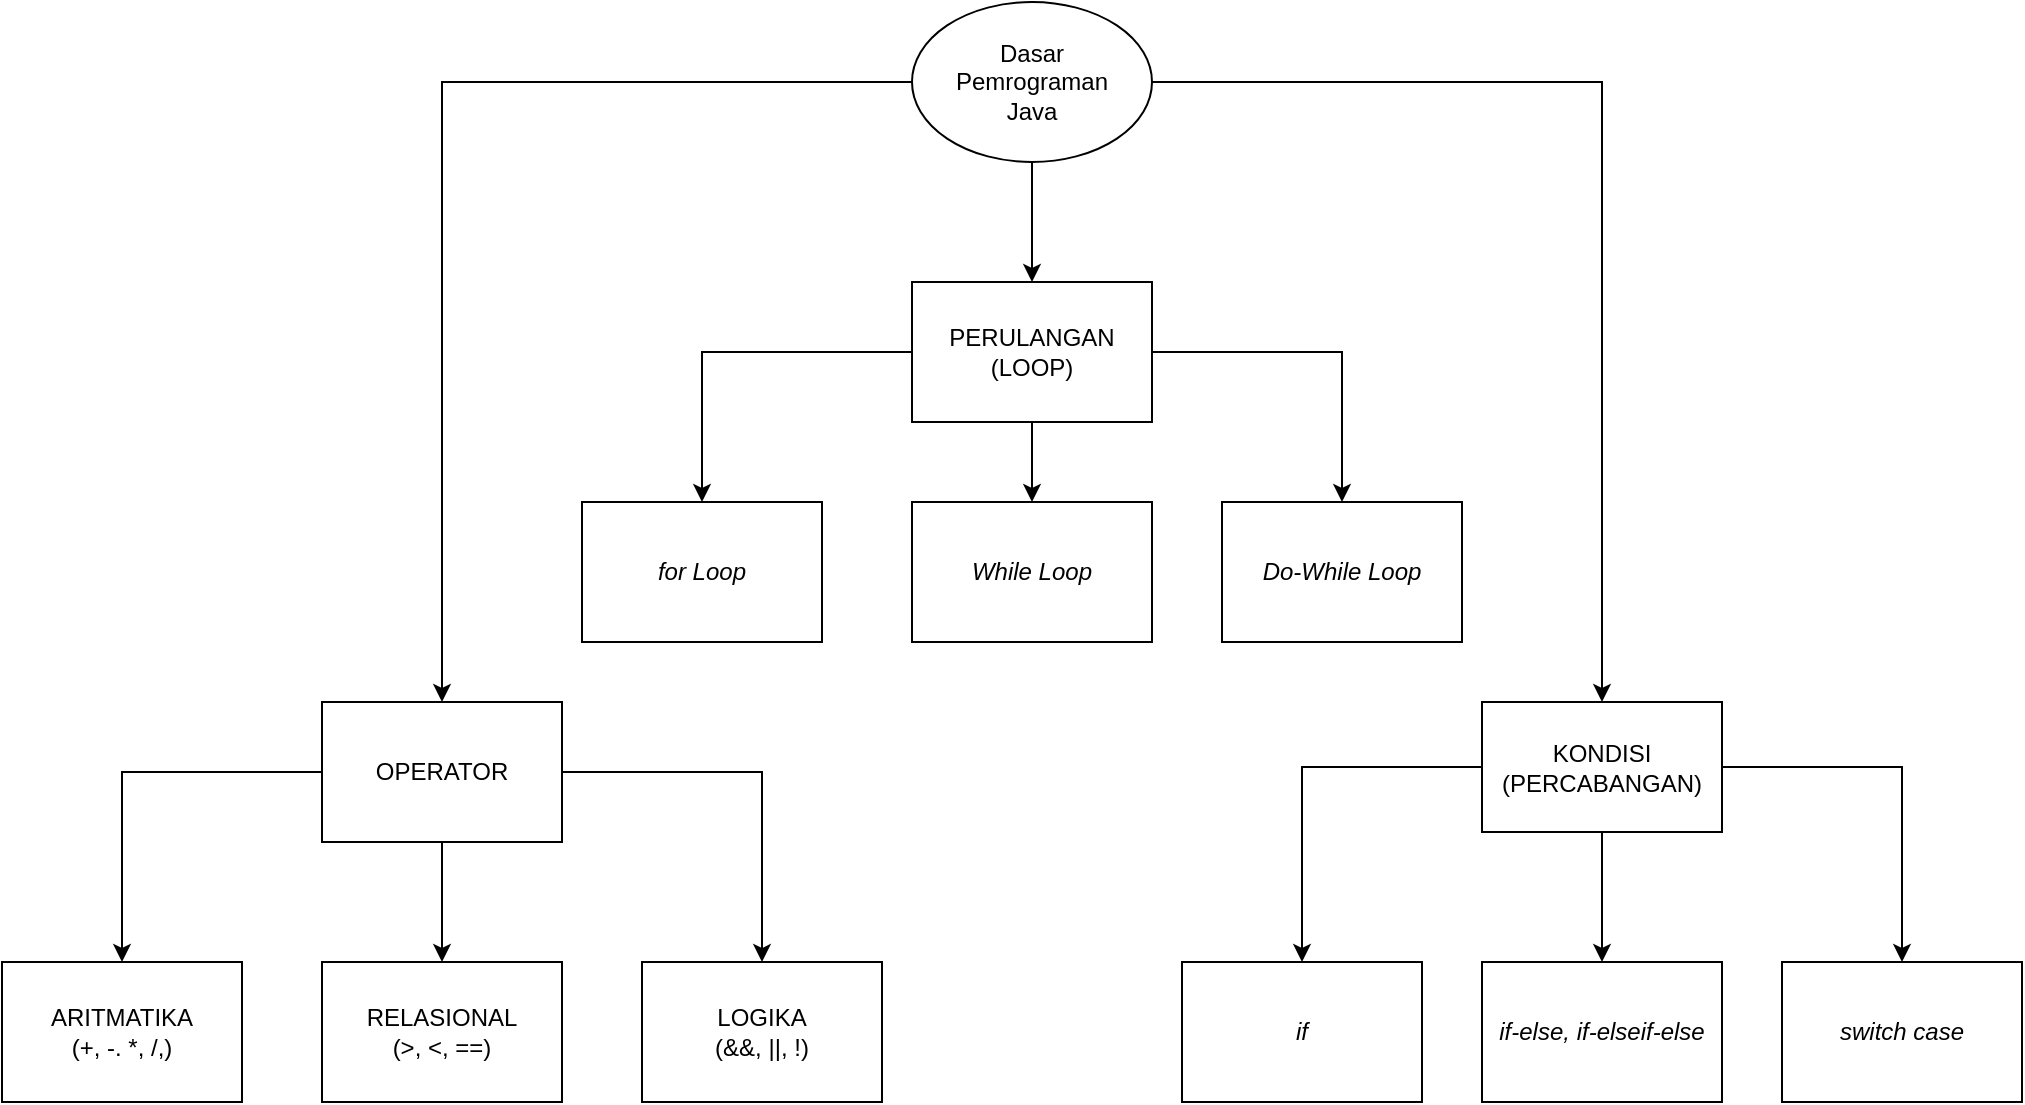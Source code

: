 <mxfile version="28.2.5">
  <diagram name="Page-1" id="fDm9Et9U6eZoXAQ4sLHh">
    <mxGraphModel dx="2151" dy="702" grid="1" gridSize="10" guides="1" tooltips="1" connect="1" arrows="1" fold="1" page="1" pageScale="1" pageWidth="850" pageHeight="1100" math="0" shadow="0">
      <root>
        <mxCell id="0" />
        <mxCell id="1" parent="0" />
        <mxCell id="E1bqKEMmcaAzedTkHrK5-3" value="" style="edgeStyle=orthogonalEdgeStyle;rounded=0;orthogonalLoop=1;jettySize=auto;html=1;" edge="1" parent="1" source="E1bqKEMmcaAzedTkHrK5-1" target="E1bqKEMmcaAzedTkHrK5-2">
          <mxGeometry relative="1" as="geometry" />
        </mxCell>
        <mxCell id="E1bqKEMmcaAzedTkHrK5-11" value="" style="edgeStyle=orthogonalEdgeStyle;rounded=0;orthogonalLoop=1;jettySize=auto;html=1;" edge="1" parent="1" source="E1bqKEMmcaAzedTkHrK5-1" target="E1bqKEMmcaAzedTkHrK5-10">
          <mxGeometry relative="1" as="geometry" />
        </mxCell>
        <mxCell id="E1bqKEMmcaAzedTkHrK5-13" value="" style="edgeStyle=orthogonalEdgeStyle;rounded=0;orthogonalLoop=1;jettySize=auto;html=1;" edge="1" parent="1" source="E1bqKEMmcaAzedTkHrK5-1" target="E1bqKEMmcaAzedTkHrK5-12">
          <mxGeometry relative="1" as="geometry" />
        </mxCell>
        <mxCell id="E1bqKEMmcaAzedTkHrK5-1" value="Dasar&lt;div&gt;Pemrograman&lt;/div&gt;&lt;div&gt;Java&lt;/div&gt;" style="ellipse;whiteSpace=wrap;html=1;" vertex="1" parent="1">
          <mxGeometry x="365" y="70" width="120" height="80" as="geometry" />
        </mxCell>
        <mxCell id="E1bqKEMmcaAzedTkHrK5-5" value="" style="edgeStyle=orthogonalEdgeStyle;rounded=0;orthogonalLoop=1;jettySize=auto;html=1;" edge="1" parent="1" source="E1bqKEMmcaAzedTkHrK5-2" target="E1bqKEMmcaAzedTkHrK5-4">
          <mxGeometry relative="1" as="geometry" />
        </mxCell>
        <mxCell id="E1bqKEMmcaAzedTkHrK5-7" value="" style="edgeStyle=orthogonalEdgeStyle;rounded=0;orthogonalLoop=1;jettySize=auto;html=1;" edge="1" parent="1" source="E1bqKEMmcaAzedTkHrK5-2" target="E1bqKEMmcaAzedTkHrK5-6">
          <mxGeometry relative="1" as="geometry" />
        </mxCell>
        <mxCell id="E1bqKEMmcaAzedTkHrK5-9" value="" style="edgeStyle=orthogonalEdgeStyle;rounded=0;orthogonalLoop=1;jettySize=auto;html=1;" edge="1" parent="1" source="E1bqKEMmcaAzedTkHrK5-2" target="E1bqKEMmcaAzedTkHrK5-8">
          <mxGeometry relative="1" as="geometry" />
        </mxCell>
        <mxCell id="E1bqKEMmcaAzedTkHrK5-2" value="PERULANGAN&lt;div&gt;(LOOP)&lt;/div&gt;" style="whiteSpace=wrap;html=1;" vertex="1" parent="1">
          <mxGeometry x="365" y="210" width="120" height="70" as="geometry" />
        </mxCell>
        <mxCell id="E1bqKEMmcaAzedTkHrK5-4" value="&lt;i&gt;Do-While Loop&lt;/i&gt;" style="whiteSpace=wrap;html=1;" vertex="1" parent="1">
          <mxGeometry x="520" y="320" width="120" height="70" as="geometry" />
        </mxCell>
        <mxCell id="E1bqKEMmcaAzedTkHrK5-6" value="&lt;i&gt;for Loop&lt;/i&gt;" style="whiteSpace=wrap;html=1;" vertex="1" parent="1">
          <mxGeometry x="200" y="320" width="120" height="70" as="geometry" />
        </mxCell>
        <mxCell id="E1bqKEMmcaAzedTkHrK5-8" value="&lt;i&gt;While Loop&lt;/i&gt;" style="whiteSpace=wrap;html=1;" vertex="1" parent="1">
          <mxGeometry x="365" y="320" width="120" height="70" as="geometry" />
        </mxCell>
        <mxCell id="E1bqKEMmcaAzedTkHrK5-15" value="" style="edgeStyle=orthogonalEdgeStyle;rounded=0;orthogonalLoop=1;jettySize=auto;html=1;" edge="1" parent="1" source="E1bqKEMmcaAzedTkHrK5-10" target="E1bqKEMmcaAzedTkHrK5-14">
          <mxGeometry relative="1" as="geometry" />
        </mxCell>
        <mxCell id="E1bqKEMmcaAzedTkHrK5-17" value="" style="edgeStyle=orthogonalEdgeStyle;rounded=0;orthogonalLoop=1;jettySize=auto;html=1;" edge="1" parent="1" source="E1bqKEMmcaAzedTkHrK5-10" target="E1bqKEMmcaAzedTkHrK5-16">
          <mxGeometry relative="1" as="geometry" />
        </mxCell>
        <mxCell id="E1bqKEMmcaAzedTkHrK5-19" value="" style="edgeStyle=orthogonalEdgeStyle;rounded=0;orthogonalLoop=1;jettySize=auto;html=1;" edge="1" parent="1" source="E1bqKEMmcaAzedTkHrK5-10" target="E1bqKEMmcaAzedTkHrK5-18">
          <mxGeometry relative="1" as="geometry" />
        </mxCell>
        <mxCell id="E1bqKEMmcaAzedTkHrK5-10" value="OPERATOR" style="whiteSpace=wrap;html=1;" vertex="1" parent="1">
          <mxGeometry x="70" y="420" width="120" height="70" as="geometry" />
        </mxCell>
        <mxCell id="E1bqKEMmcaAzedTkHrK5-21" value="" style="edgeStyle=orthogonalEdgeStyle;rounded=0;orthogonalLoop=1;jettySize=auto;html=1;" edge="1" parent="1" source="E1bqKEMmcaAzedTkHrK5-12" target="E1bqKEMmcaAzedTkHrK5-20">
          <mxGeometry relative="1" as="geometry" />
        </mxCell>
        <mxCell id="E1bqKEMmcaAzedTkHrK5-24" style="edgeStyle=orthogonalEdgeStyle;rounded=0;orthogonalLoop=1;jettySize=auto;html=1;" edge="1" parent="1" source="E1bqKEMmcaAzedTkHrK5-12" target="E1bqKEMmcaAzedTkHrK5-25">
          <mxGeometry relative="1" as="geometry">
            <mxPoint x="620" y="560" as="targetPoint" />
          </mxGeometry>
        </mxCell>
        <mxCell id="E1bqKEMmcaAzedTkHrK5-27" value="" style="edgeStyle=orthogonalEdgeStyle;rounded=0;orthogonalLoop=1;jettySize=auto;html=1;" edge="1" parent="1" source="E1bqKEMmcaAzedTkHrK5-12" target="E1bqKEMmcaAzedTkHrK5-26">
          <mxGeometry relative="1" as="geometry" />
        </mxCell>
        <mxCell id="E1bqKEMmcaAzedTkHrK5-12" value="KONDISI&lt;div&gt;(PERCABANGAN)&lt;/div&gt;" style="whiteSpace=wrap;html=1;" vertex="1" parent="1">
          <mxGeometry x="650" y="420" width="120" height="65" as="geometry" />
        </mxCell>
        <mxCell id="E1bqKEMmcaAzedTkHrK5-14" value="LOGIKA&lt;div&gt;(&amp;amp;&amp;amp;, ||, !)&lt;/div&gt;" style="whiteSpace=wrap;html=1;" vertex="1" parent="1">
          <mxGeometry x="230" y="550" width="120" height="70" as="geometry" />
        </mxCell>
        <mxCell id="E1bqKEMmcaAzedTkHrK5-16" value="RELASIONAL&lt;div&gt;(&amp;gt;, &amp;lt;, ==)&lt;/div&gt;" style="whiteSpace=wrap;html=1;" vertex="1" parent="1">
          <mxGeometry x="70" y="550" width="120" height="70" as="geometry" />
        </mxCell>
        <mxCell id="E1bqKEMmcaAzedTkHrK5-18" value="ARITMATIKA&lt;div&gt;(+, -. *, /,)&lt;/div&gt;" style="whiteSpace=wrap;html=1;" vertex="1" parent="1">
          <mxGeometry x="-90" y="550" width="120" height="70" as="geometry" />
        </mxCell>
        <mxCell id="E1bqKEMmcaAzedTkHrK5-20" value="&lt;i&gt;if-else, if-elseif-else&lt;/i&gt;" style="whiteSpace=wrap;html=1;" vertex="1" parent="1">
          <mxGeometry x="650" y="550" width="120" height="70" as="geometry" />
        </mxCell>
        <mxCell id="E1bqKEMmcaAzedTkHrK5-25" value="&lt;i&gt;if&lt;/i&gt;" style="rounded=0;whiteSpace=wrap;html=1;" vertex="1" parent="1">
          <mxGeometry x="500" y="550" width="120" height="70" as="geometry" />
        </mxCell>
        <mxCell id="E1bqKEMmcaAzedTkHrK5-26" value="&lt;i&gt;switch case&lt;/i&gt;" style="whiteSpace=wrap;html=1;" vertex="1" parent="1">
          <mxGeometry x="800" y="550" width="120" height="70" as="geometry" />
        </mxCell>
      </root>
    </mxGraphModel>
  </diagram>
</mxfile>
